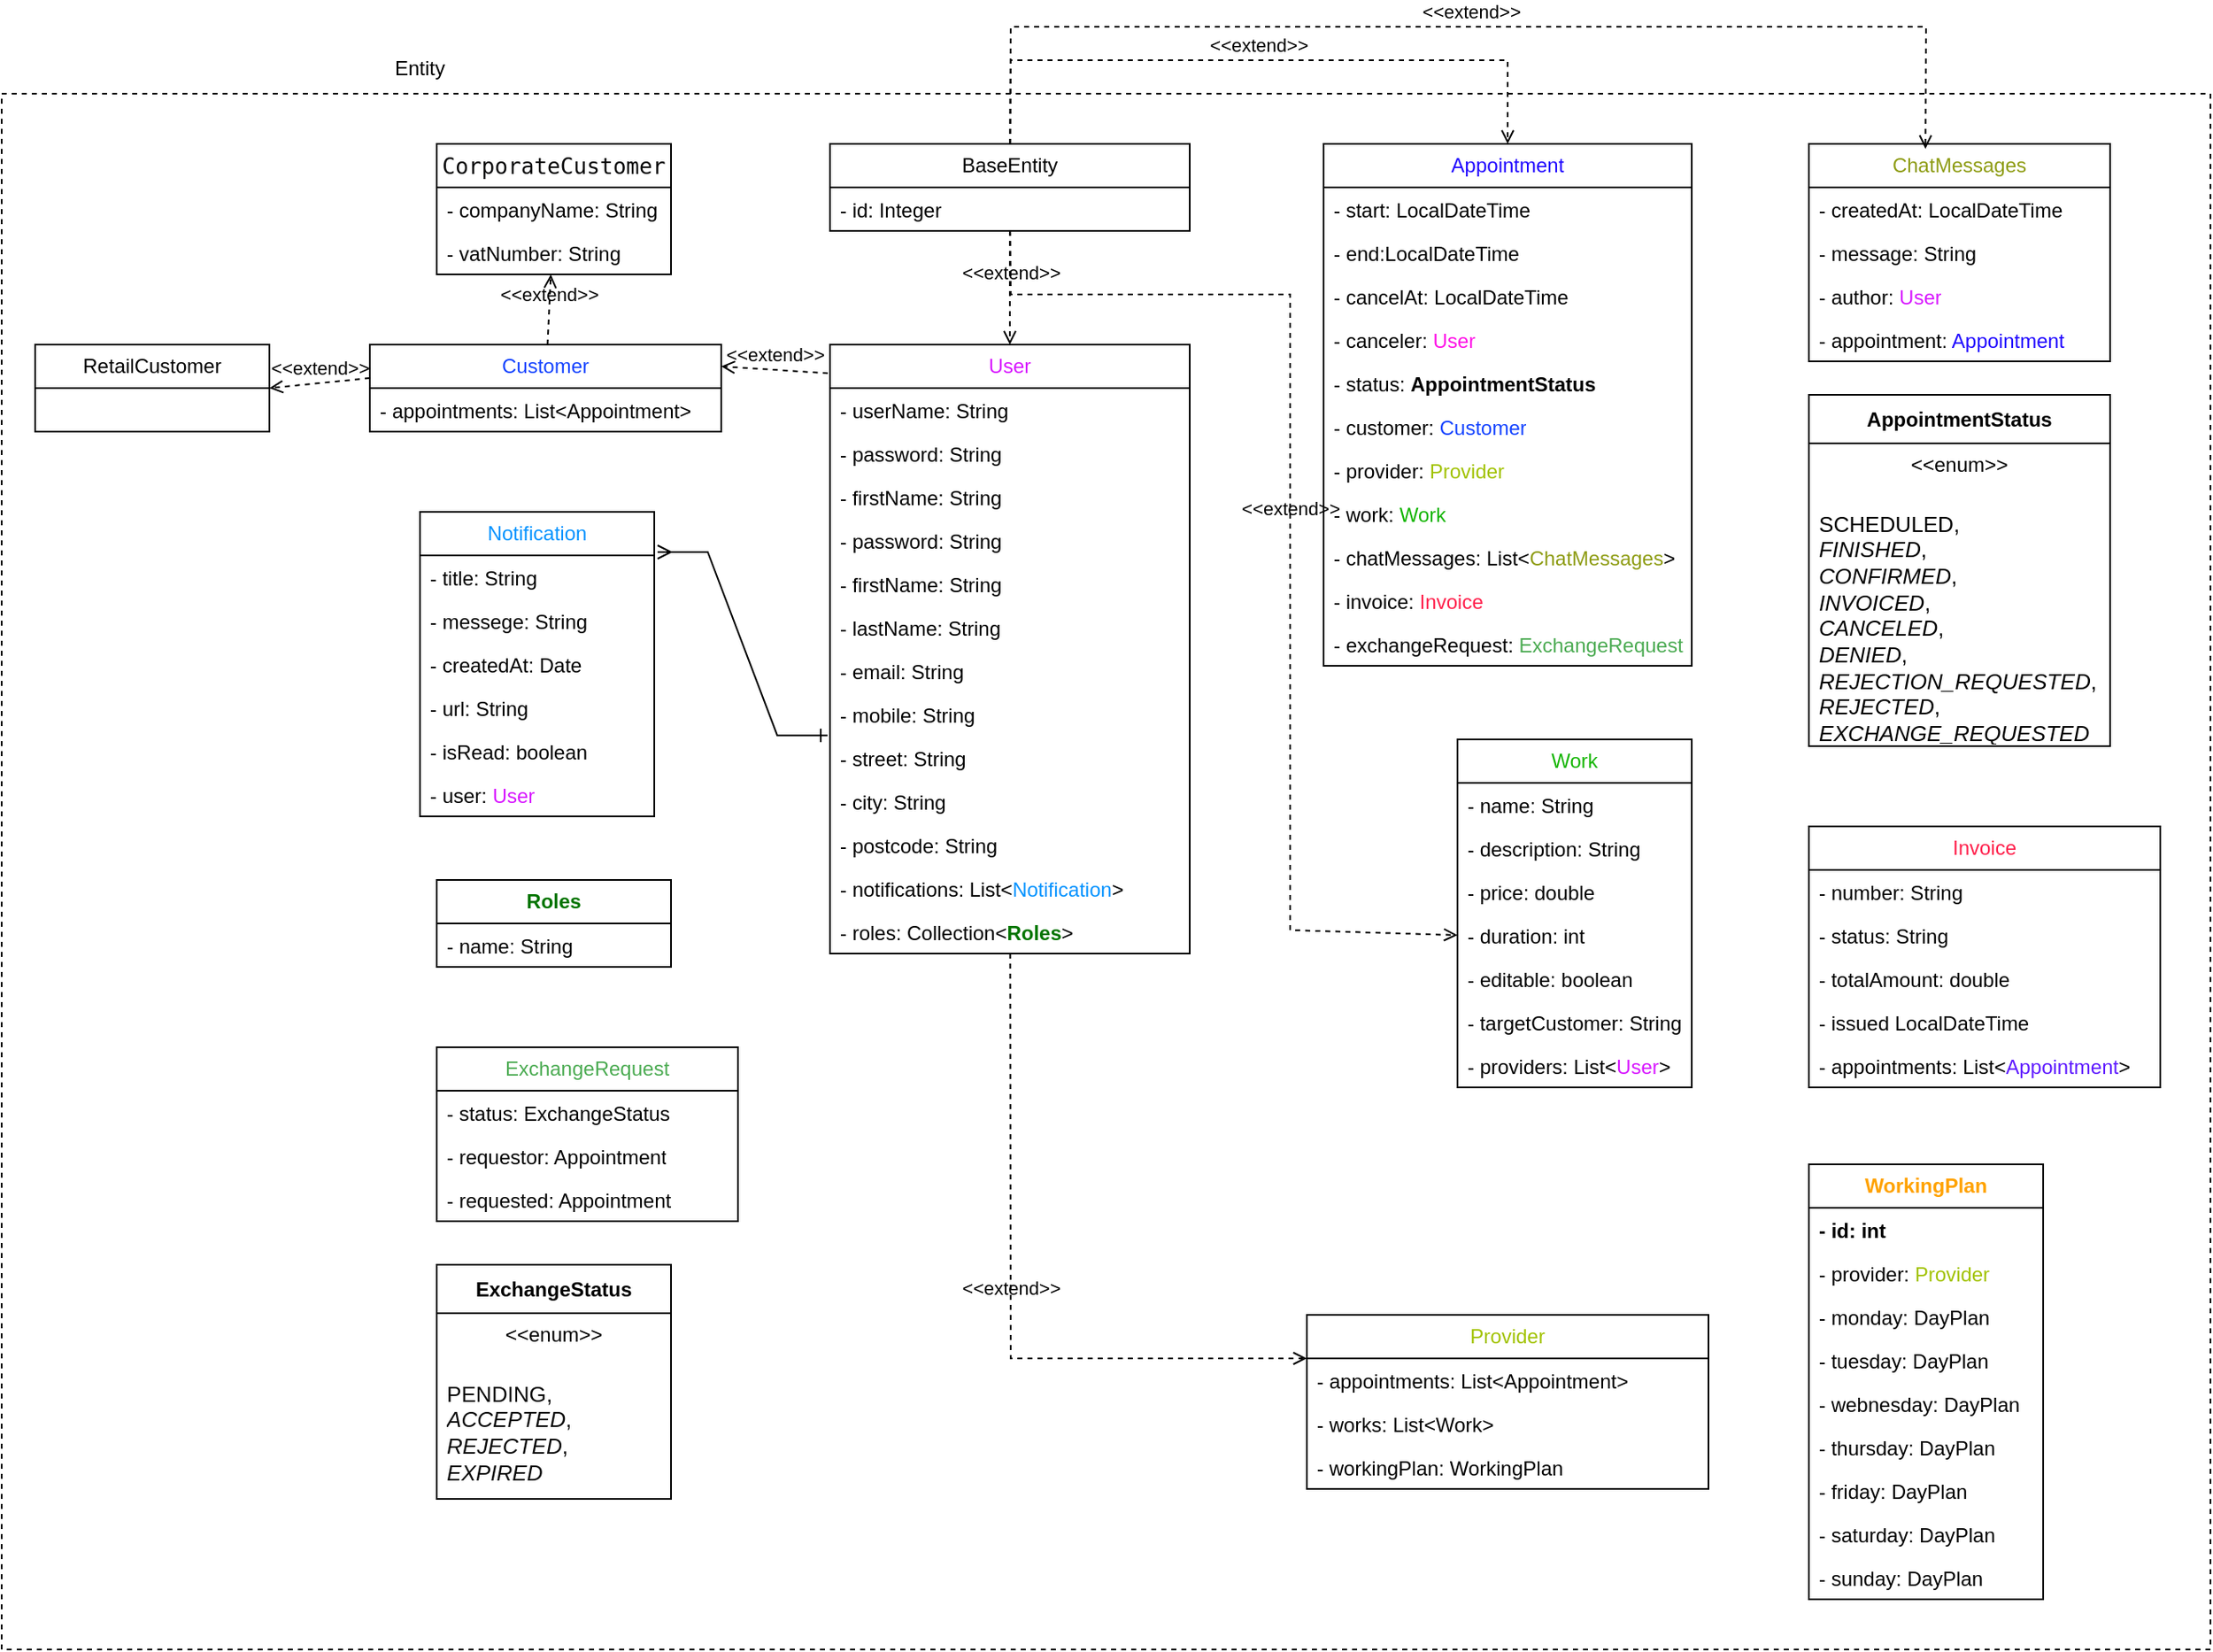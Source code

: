 <mxfile version="22.1.11" type="github">
  <diagram name="Page-1" id="I-7tbdS5bkR3QFpDPWn6">
    <mxGraphModel dx="2525" dy="943" grid="1" gridSize="10" guides="1" tooltips="1" connect="1" arrows="1" fold="1" page="1" pageScale="1" pageWidth="850" pageHeight="1100" math="0" shadow="0">
      <root>
        <mxCell id="0" />
        <mxCell id="1" parent="0" />
        <mxCell id="Jh2_Rf79OUwAE3CNvrpS-127" value="" style="rounded=0;whiteSpace=wrap;html=1;fillColor=none;dashed=1;" vertex="1" parent="1">
          <mxGeometry x="-210" y="60" width="1320" height="930" as="geometry" />
        </mxCell>
        <mxCell id="Jh2_Rf79OUwAE3CNvrpS-9" value="&lt;div style=&quot;&quot;&gt;&lt;pre style=&quot;font-family: &amp;quot;JetBrains Mono&amp;quot;, monospace; font-size: 9.8pt;&quot;&gt;&lt;font color=&quot;#070708&quot;&gt;CorporateCustomer&lt;/font&gt;&lt;/pre&gt;&lt;/div&gt;" style="swimlane;fontStyle=0;childLayout=stackLayout;horizontal=1;startSize=26;fillColor=none;horizontalStack=0;resizeParent=1;resizeParentMax=0;resizeLast=0;collapsible=1;marginBottom=0;whiteSpace=wrap;html=1;" vertex="1" parent="1">
          <mxGeometry x="50" y="90" width="140" height="78" as="geometry" />
        </mxCell>
        <mxCell id="Jh2_Rf79OUwAE3CNvrpS-10" value="- companyName: String" style="text;strokeColor=none;fillColor=none;align=left;verticalAlign=top;spacingLeft=4;spacingRight=4;overflow=hidden;rotatable=0;points=[[0,0.5],[1,0.5]];portConstraint=eastwest;whiteSpace=wrap;html=1;" vertex="1" parent="Jh2_Rf79OUwAE3CNvrpS-9">
          <mxGeometry y="26" width="140" height="26" as="geometry" />
        </mxCell>
        <mxCell id="Jh2_Rf79OUwAE3CNvrpS-11" value="- vatNumber: String" style="text;strokeColor=none;fillColor=none;align=left;verticalAlign=top;spacingLeft=4;spacingRight=4;overflow=hidden;rotatable=0;points=[[0,0.5],[1,0.5]];portConstraint=eastwest;whiteSpace=wrap;html=1;" vertex="1" parent="Jh2_Rf79OUwAE3CNvrpS-9">
          <mxGeometry y="52" width="140" height="26" as="geometry" />
        </mxCell>
        <mxCell id="Jh2_Rf79OUwAE3CNvrpS-24" value="&lt;font color=&quot;#2008ff&quot;&gt;Appointment&lt;/font&gt;" style="swimlane;fontStyle=0;childLayout=stackLayout;horizontal=1;startSize=26;fillColor=none;horizontalStack=0;resizeParent=1;resizeParentMax=0;resizeLast=0;collapsible=1;marginBottom=0;whiteSpace=wrap;html=1;" vertex="1" parent="1">
          <mxGeometry x="580" y="90" width="220" height="312" as="geometry">
            <mxRectangle x="580" y="90" width="110" height="30" as="alternateBounds" />
          </mxGeometry>
        </mxCell>
        <mxCell id="Jh2_Rf79OUwAE3CNvrpS-25" value="- start: LocalDateTime" style="text;strokeColor=none;fillColor=none;align=left;verticalAlign=top;spacingLeft=4;spacingRight=4;overflow=hidden;rotatable=0;points=[[0,0.5],[1,0.5]];portConstraint=eastwest;whiteSpace=wrap;html=1;" vertex="1" parent="Jh2_Rf79OUwAE3CNvrpS-24">
          <mxGeometry y="26" width="220" height="26" as="geometry" />
        </mxCell>
        <mxCell id="Jh2_Rf79OUwAE3CNvrpS-26" value="- end:LocalDateTime" style="text;strokeColor=none;fillColor=none;align=left;verticalAlign=top;spacingLeft=4;spacingRight=4;overflow=hidden;rotatable=0;points=[[0,0.5],[1,0.5]];portConstraint=eastwest;whiteSpace=wrap;html=1;" vertex="1" parent="Jh2_Rf79OUwAE3CNvrpS-24">
          <mxGeometry y="52" width="220" height="26" as="geometry" />
        </mxCell>
        <mxCell id="Jh2_Rf79OUwAE3CNvrpS-27" value="- cancelAt: LocalDateTime" style="text;strokeColor=none;fillColor=none;align=left;verticalAlign=top;spacingLeft=4;spacingRight=4;overflow=hidden;rotatable=0;points=[[0,0.5],[1,0.5]];portConstraint=eastwest;whiteSpace=wrap;html=1;" vertex="1" parent="Jh2_Rf79OUwAE3CNvrpS-24">
          <mxGeometry y="78" width="220" height="26" as="geometry" />
        </mxCell>
        <mxCell id="Jh2_Rf79OUwAE3CNvrpS-28" value="- canceler: &lt;font color=&quot;#ff12e7&quot;&gt;User&lt;/font&gt;" style="text;strokeColor=none;fillColor=none;align=left;verticalAlign=top;spacingLeft=4;spacingRight=4;overflow=hidden;rotatable=0;points=[[0,0.5],[1,0.5]];portConstraint=eastwest;whiteSpace=wrap;html=1;" vertex="1" parent="Jh2_Rf79OUwAE3CNvrpS-24">
          <mxGeometry y="104" width="220" height="26" as="geometry" />
        </mxCell>
        <mxCell id="Jh2_Rf79OUwAE3CNvrpS-29" value="- status: &lt;b&gt;AppointmentStatus&lt;/b&gt;" style="text;strokeColor=none;fillColor=none;align=left;verticalAlign=top;spacingLeft=4;spacingRight=4;overflow=hidden;rotatable=0;points=[[0,0.5],[1,0.5]];portConstraint=eastwest;whiteSpace=wrap;html=1;" vertex="1" parent="Jh2_Rf79OUwAE3CNvrpS-24">
          <mxGeometry y="130" width="220" height="26" as="geometry" />
        </mxCell>
        <mxCell id="Jh2_Rf79OUwAE3CNvrpS-30" value="- customer: &lt;font color=&quot;#1443ff&quot;&gt;Customer&lt;/font&gt;" style="text;strokeColor=none;fillColor=none;align=left;verticalAlign=top;spacingLeft=4;spacingRight=4;overflow=hidden;rotatable=0;points=[[0,0.5],[1,0.5]];portConstraint=eastwest;whiteSpace=wrap;html=1;" vertex="1" parent="Jh2_Rf79OUwAE3CNvrpS-24">
          <mxGeometry y="156" width="220" height="26" as="geometry" />
        </mxCell>
        <mxCell id="Jh2_Rf79OUwAE3CNvrpS-31" value="- provider: &lt;font color=&quot;#a1c200&quot;&gt;Provider&lt;/font&gt;" style="text;strokeColor=none;fillColor=none;align=left;verticalAlign=top;spacingLeft=4;spacingRight=4;overflow=hidden;rotatable=0;points=[[0,0.5],[1,0.5]];portConstraint=eastwest;whiteSpace=wrap;html=1;" vertex="1" parent="Jh2_Rf79OUwAE3CNvrpS-24">
          <mxGeometry y="182" width="220" height="26" as="geometry" />
        </mxCell>
        <mxCell id="Jh2_Rf79OUwAE3CNvrpS-32" value="- work: &lt;font color=&quot;#12b500&quot;&gt;Work&lt;/font&gt;" style="text;strokeColor=none;fillColor=none;align=left;verticalAlign=top;spacingLeft=4;spacingRight=4;overflow=hidden;rotatable=0;points=[[0,0.5],[1,0.5]];portConstraint=eastwest;whiteSpace=wrap;html=1;" vertex="1" parent="Jh2_Rf79OUwAE3CNvrpS-24">
          <mxGeometry y="208" width="220" height="26" as="geometry" />
        </mxCell>
        <mxCell id="Jh2_Rf79OUwAE3CNvrpS-34" value="- chatMessages: List&amp;lt;&lt;font color=&quot;#8e9c13&quot;&gt;ChatMessages&lt;/font&gt;&amp;gt;" style="text;strokeColor=none;fillColor=none;align=left;verticalAlign=top;spacingLeft=4;spacingRight=4;overflow=hidden;rotatable=0;points=[[0,0.5],[1,0.5]];portConstraint=eastwest;whiteSpace=wrap;html=1;" vertex="1" parent="Jh2_Rf79OUwAE3CNvrpS-24">
          <mxGeometry y="234" width="220" height="26" as="geometry" />
        </mxCell>
        <mxCell id="Jh2_Rf79OUwAE3CNvrpS-35" value="- invoice: &lt;font color=&quot;#ff1f4b&quot;&gt;Invoice&lt;/font&gt;" style="text;strokeColor=none;fillColor=none;align=left;verticalAlign=top;spacingLeft=4;spacingRight=4;overflow=hidden;rotatable=0;points=[[0,0.5],[1,0.5]];portConstraint=eastwest;whiteSpace=wrap;html=1;" vertex="1" parent="Jh2_Rf79OUwAE3CNvrpS-24">
          <mxGeometry y="260" width="220" height="26" as="geometry" />
        </mxCell>
        <mxCell id="Jh2_Rf79OUwAE3CNvrpS-36" value="- exchangeRequest: &lt;font color=&quot;#4bab52&quot;&gt;ExchangeRequest&lt;/font&gt;" style="text;strokeColor=none;fillColor=none;align=left;verticalAlign=top;spacingLeft=4;spacingRight=4;overflow=hidden;rotatable=0;points=[[0,0.5],[1,0.5]];portConstraint=eastwest;whiteSpace=wrap;html=1;" vertex="1" parent="Jh2_Rf79OUwAE3CNvrpS-24">
          <mxGeometry y="286" width="220" height="26" as="geometry" />
        </mxCell>
        <mxCell id="Jh2_Rf79OUwAE3CNvrpS-38" value="&lt;font color=&quot;#d817ff&quot;&gt;User&lt;/font&gt;" style="swimlane;fontStyle=0;childLayout=stackLayout;horizontal=1;startSize=26;fillColor=none;horizontalStack=0;resizeParent=1;resizeParentMax=0;resizeLast=0;collapsible=1;marginBottom=0;whiteSpace=wrap;html=1;" vertex="1" parent="1">
          <mxGeometry x="285" y="210" width="215" height="364" as="geometry" />
        </mxCell>
        <mxCell id="Jh2_Rf79OUwAE3CNvrpS-39" value="- userName: String" style="text;strokeColor=none;fillColor=none;align=left;verticalAlign=top;spacingLeft=4;spacingRight=4;overflow=hidden;rotatable=0;points=[[0,0.5],[1,0.5]];portConstraint=eastwest;whiteSpace=wrap;html=1;" vertex="1" parent="Jh2_Rf79OUwAE3CNvrpS-38">
          <mxGeometry y="26" width="215" height="26" as="geometry" />
        </mxCell>
        <mxCell id="Jh2_Rf79OUwAE3CNvrpS-40" value="- password: String" style="text;strokeColor=none;fillColor=none;align=left;verticalAlign=top;spacingLeft=4;spacingRight=4;overflow=hidden;rotatable=0;points=[[0,0.5],[1,0.5]];portConstraint=eastwest;whiteSpace=wrap;html=1;" vertex="1" parent="Jh2_Rf79OUwAE3CNvrpS-38">
          <mxGeometry y="52" width="215" height="26" as="geometry" />
        </mxCell>
        <mxCell id="Jh2_Rf79OUwAE3CNvrpS-41" value="- firstName: String" style="text;strokeColor=none;fillColor=none;align=left;verticalAlign=top;spacingLeft=4;spacingRight=4;overflow=hidden;rotatable=0;points=[[0,0.5],[1,0.5]];portConstraint=eastwest;whiteSpace=wrap;html=1;" vertex="1" parent="Jh2_Rf79OUwAE3CNvrpS-38">
          <mxGeometry y="78" width="215" height="26" as="geometry" />
        </mxCell>
        <mxCell id="Jh2_Rf79OUwAE3CNvrpS-49" value="- password: String" style="text;strokeColor=none;fillColor=none;align=left;verticalAlign=top;spacingLeft=4;spacingRight=4;overflow=hidden;rotatable=0;points=[[0,0.5],[1,0.5]];portConstraint=eastwest;whiteSpace=wrap;html=1;" vertex="1" parent="Jh2_Rf79OUwAE3CNvrpS-38">
          <mxGeometry y="104" width="215" height="26" as="geometry" />
        </mxCell>
        <mxCell id="Jh2_Rf79OUwAE3CNvrpS-50" value="- firstName: String" style="text;strokeColor=none;fillColor=none;align=left;verticalAlign=top;spacingLeft=4;spacingRight=4;overflow=hidden;rotatable=0;points=[[0,0.5],[1,0.5]];portConstraint=eastwest;whiteSpace=wrap;html=1;" vertex="1" parent="Jh2_Rf79OUwAE3CNvrpS-38">
          <mxGeometry y="130" width="215" height="26" as="geometry" />
        </mxCell>
        <mxCell id="Jh2_Rf79OUwAE3CNvrpS-52" value="- lastName: String" style="text;strokeColor=none;fillColor=none;align=left;verticalAlign=top;spacingLeft=4;spacingRight=4;overflow=hidden;rotatable=0;points=[[0,0.5],[1,0.5]];portConstraint=eastwest;whiteSpace=wrap;html=1;" vertex="1" parent="Jh2_Rf79OUwAE3CNvrpS-38">
          <mxGeometry y="156" width="215" height="26" as="geometry" />
        </mxCell>
        <mxCell id="Jh2_Rf79OUwAE3CNvrpS-51" value="- email: String" style="text;strokeColor=none;fillColor=none;align=left;verticalAlign=top;spacingLeft=4;spacingRight=4;overflow=hidden;rotatable=0;points=[[0,0.5],[1,0.5]];portConstraint=eastwest;whiteSpace=wrap;html=1;" vertex="1" parent="Jh2_Rf79OUwAE3CNvrpS-38">
          <mxGeometry y="182" width="215" height="26" as="geometry" />
        </mxCell>
        <mxCell id="Jh2_Rf79OUwAE3CNvrpS-42" value="- mobile: String" style="text;strokeColor=none;fillColor=none;align=left;verticalAlign=top;spacingLeft=4;spacingRight=4;overflow=hidden;rotatable=0;points=[[0,0.5],[1,0.5]];portConstraint=eastwest;whiteSpace=wrap;html=1;" vertex="1" parent="Jh2_Rf79OUwAE3CNvrpS-38">
          <mxGeometry y="208" width="215" height="26" as="geometry" />
        </mxCell>
        <mxCell id="Jh2_Rf79OUwAE3CNvrpS-53" value="- street: String" style="text;strokeColor=none;fillColor=none;align=left;verticalAlign=top;spacingLeft=4;spacingRight=4;overflow=hidden;rotatable=0;points=[[0,0.5],[1,0.5]];portConstraint=eastwest;whiteSpace=wrap;html=1;" vertex="1" parent="Jh2_Rf79OUwAE3CNvrpS-38">
          <mxGeometry y="234" width="215" height="26" as="geometry" />
        </mxCell>
        <mxCell id="Jh2_Rf79OUwAE3CNvrpS-54" value="- city: String" style="text;strokeColor=none;fillColor=none;align=left;verticalAlign=top;spacingLeft=4;spacingRight=4;overflow=hidden;rotatable=0;points=[[0,0.5],[1,0.5]];portConstraint=eastwest;whiteSpace=wrap;html=1;" vertex="1" parent="Jh2_Rf79OUwAE3CNvrpS-38">
          <mxGeometry y="260" width="215" height="26" as="geometry" />
        </mxCell>
        <mxCell id="Jh2_Rf79OUwAE3CNvrpS-56" value="- postcode: String" style="text;strokeColor=none;fillColor=none;align=left;verticalAlign=top;spacingLeft=4;spacingRight=4;overflow=hidden;rotatable=0;points=[[0,0.5],[1,0.5]];portConstraint=eastwest;whiteSpace=wrap;html=1;" vertex="1" parent="Jh2_Rf79OUwAE3CNvrpS-38">
          <mxGeometry y="286" width="215" height="26" as="geometry" />
        </mxCell>
        <mxCell id="Jh2_Rf79OUwAE3CNvrpS-55" value="-&amp;nbsp;notifications: List&amp;lt;&lt;font color=&quot;#0593ff&quot;&gt;Notification&lt;/font&gt;&amp;gt;" style="text;strokeColor=none;fillColor=none;align=left;verticalAlign=top;spacingLeft=4;spacingRight=4;overflow=hidden;rotatable=0;points=[[0,0.5],[1,0.5]];portConstraint=eastwest;whiteSpace=wrap;html=1;" vertex="1" parent="Jh2_Rf79OUwAE3CNvrpS-38">
          <mxGeometry y="312" width="215" height="26" as="geometry" />
        </mxCell>
        <mxCell id="Jh2_Rf79OUwAE3CNvrpS-48" value="- roles: Collection&amp;lt;&lt;font color=&quot;#047500&quot;&gt;&lt;b&gt;Roles&lt;/b&gt;&lt;/font&gt;&amp;gt;" style="text;strokeColor=none;fillColor=none;align=left;verticalAlign=top;spacingLeft=4;spacingRight=4;overflow=hidden;rotatable=0;points=[[0,0.5],[1,0.5]];portConstraint=eastwest;whiteSpace=wrap;html=1;" vertex="1" parent="Jh2_Rf79OUwAE3CNvrpS-38">
          <mxGeometry y="338" width="215" height="26" as="geometry" />
        </mxCell>
        <mxCell id="Jh2_Rf79OUwAE3CNvrpS-57" value="&lt;font color=&quot;#0593ff&quot;&gt;Notification&lt;/font&gt;" style="swimlane;fontStyle=0;childLayout=stackLayout;horizontal=1;startSize=26;fillColor=none;horizontalStack=0;resizeParent=1;resizeParentMax=0;resizeLast=0;collapsible=1;marginBottom=0;whiteSpace=wrap;html=1;" vertex="1" parent="1">
          <mxGeometry x="40" y="310" width="140" height="182" as="geometry" />
        </mxCell>
        <mxCell id="Jh2_Rf79OUwAE3CNvrpS-58" value="- title: String" style="text;strokeColor=none;fillColor=none;align=left;verticalAlign=top;spacingLeft=4;spacingRight=4;overflow=hidden;rotatable=0;points=[[0,0.5],[1,0.5]];portConstraint=eastwest;whiteSpace=wrap;html=1;" vertex="1" parent="Jh2_Rf79OUwAE3CNvrpS-57">
          <mxGeometry y="26" width="140" height="26" as="geometry" />
        </mxCell>
        <mxCell id="Jh2_Rf79OUwAE3CNvrpS-59" value="- messege: String" style="text;strokeColor=none;fillColor=none;align=left;verticalAlign=top;spacingLeft=4;spacingRight=4;overflow=hidden;rotatable=0;points=[[0,0.5],[1,0.5]];portConstraint=eastwest;whiteSpace=wrap;html=1;" vertex="1" parent="Jh2_Rf79OUwAE3CNvrpS-57">
          <mxGeometry y="52" width="140" height="26" as="geometry" />
        </mxCell>
        <mxCell id="Jh2_Rf79OUwAE3CNvrpS-60" value="- createdAt: Date" style="text;strokeColor=none;fillColor=none;align=left;verticalAlign=top;spacingLeft=4;spacingRight=4;overflow=hidden;rotatable=0;points=[[0,0.5],[1,0.5]];portConstraint=eastwest;whiteSpace=wrap;html=1;" vertex="1" parent="Jh2_Rf79OUwAE3CNvrpS-57">
          <mxGeometry y="78" width="140" height="26" as="geometry" />
        </mxCell>
        <mxCell id="Jh2_Rf79OUwAE3CNvrpS-62" value="- url: String" style="text;strokeColor=none;fillColor=none;align=left;verticalAlign=top;spacingLeft=4;spacingRight=4;overflow=hidden;rotatable=0;points=[[0,0.5],[1,0.5]];portConstraint=eastwest;whiteSpace=wrap;html=1;" vertex="1" parent="Jh2_Rf79OUwAE3CNvrpS-57">
          <mxGeometry y="104" width="140" height="26" as="geometry" />
        </mxCell>
        <mxCell id="Jh2_Rf79OUwAE3CNvrpS-63" value="- isRead: boolean" style="text;strokeColor=none;fillColor=none;align=left;verticalAlign=top;spacingLeft=4;spacingRight=4;overflow=hidden;rotatable=0;points=[[0,0.5],[1,0.5]];portConstraint=eastwest;whiteSpace=wrap;html=1;" vertex="1" parent="Jh2_Rf79OUwAE3CNvrpS-57">
          <mxGeometry y="130" width="140" height="26" as="geometry" />
        </mxCell>
        <mxCell id="Jh2_Rf79OUwAE3CNvrpS-61" value="- user: &lt;font color=&quot;#d817ff&quot;&gt;User&lt;/font&gt;" style="text;strokeColor=none;fillColor=none;align=left;verticalAlign=top;spacingLeft=4;spacingRight=4;overflow=hidden;rotatable=0;points=[[0,0.5],[1,0.5]];portConstraint=eastwest;whiteSpace=wrap;html=1;" vertex="1" parent="Jh2_Rf79OUwAE3CNvrpS-57">
          <mxGeometry y="156" width="140" height="26" as="geometry" />
        </mxCell>
        <mxCell id="Jh2_Rf79OUwAE3CNvrpS-66" value="" style="edgeStyle=entityRelationEdgeStyle;fontSize=12;html=1;endArrow=ERmany;rounded=0;entryX=1.014;entryY=-0.077;entryDx=0;entryDy=0;entryPerimeter=0;exitX=-0.007;exitY=-0.015;exitDx=0;exitDy=0;exitPerimeter=0;startArrow=ERone;startFill=0;" edge="1" parent="1" source="Jh2_Rf79OUwAE3CNvrpS-53" target="Jh2_Rf79OUwAE3CNvrpS-58">
          <mxGeometry width="100" height="100" relative="1" as="geometry">
            <mxPoint x="260" y="410" as="sourcePoint" />
            <mxPoint x="360" y="310" as="targetPoint" />
          </mxGeometry>
        </mxCell>
        <mxCell id="Jh2_Rf79OUwAE3CNvrpS-67" value="&lt;font color=&quot;#12b500&quot;&gt;Work&lt;/font&gt;" style="swimlane;fontStyle=0;childLayout=stackLayout;horizontal=1;startSize=26;fillColor=none;horizontalStack=0;resizeParent=1;resizeParentMax=0;resizeLast=0;collapsible=1;marginBottom=0;whiteSpace=wrap;html=1;" vertex="1" parent="1">
          <mxGeometry x="660" y="446" width="140" height="208" as="geometry" />
        </mxCell>
        <mxCell id="Jh2_Rf79OUwAE3CNvrpS-68" value="- name: String" style="text;strokeColor=none;fillColor=none;align=left;verticalAlign=top;spacingLeft=4;spacingRight=4;overflow=hidden;rotatable=0;points=[[0,0.5],[1,0.5]];portConstraint=eastwest;whiteSpace=wrap;html=1;" vertex="1" parent="Jh2_Rf79OUwAE3CNvrpS-67">
          <mxGeometry y="26" width="140" height="26" as="geometry" />
        </mxCell>
        <mxCell id="Jh2_Rf79OUwAE3CNvrpS-69" value="- description: String" style="text;strokeColor=none;fillColor=none;align=left;verticalAlign=top;spacingLeft=4;spacingRight=4;overflow=hidden;rotatable=0;points=[[0,0.5],[1,0.5]];portConstraint=eastwest;whiteSpace=wrap;html=1;" vertex="1" parent="Jh2_Rf79OUwAE3CNvrpS-67">
          <mxGeometry y="52" width="140" height="26" as="geometry" />
        </mxCell>
        <mxCell id="Jh2_Rf79OUwAE3CNvrpS-70" value="- price: double" style="text;strokeColor=none;fillColor=none;align=left;verticalAlign=top;spacingLeft=4;spacingRight=4;overflow=hidden;rotatable=0;points=[[0,0.5],[1,0.5]];portConstraint=eastwest;whiteSpace=wrap;html=1;" vertex="1" parent="Jh2_Rf79OUwAE3CNvrpS-67">
          <mxGeometry y="78" width="140" height="26" as="geometry" />
        </mxCell>
        <mxCell id="Jh2_Rf79OUwAE3CNvrpS-71" value="- duration: int" style="text;strokeColor=none;fillColor=none;align=left;verticalAlign=top;spacingLeft=4;spacingRight=4;overflow=hidden;rotatable=0;points=[[0,0.5],[1,0.5]];portConstraint=eastwest;whiteSpace=wrap;html=1;" vertex="1" parent="Jh2_Rf79OUwAE3CNvrpS-67">
          <mxGeometry y="104" width="140" height="26" as="geometry" />
        </mxCell>
        <mxCell id="Jh2_Rf79OUwAE3CNvrpS-72" value="- editable: boolean" style="text;strokeColor=none;fillColor=none;align=left;verticalAlign=top;spacingLeft=4;spacingRight=4;overflow=hidden;rotatable=0;points=[[0,0.5],[1,0.5]];portConstraint=eastwest;whiteSpace=wrap;html=1;" vertex="1" parent="Jh2_Rf79OUwAE3CNvrpS-67">
          <mxGeometry y="130" width="140" height="26" as="geometry" />
        </mxCell>
        <mxCell id="Jh2_Rf79OUwAE3CNvrpS-73" value="- targetCustomer: String" style="text;strokeColor=none;fillColor=none;align=left;verticalAlign=top;spacingLeft=4;spacingRight=4;overflow=hidden;rotatable=0;points=[[0,0.5],[1,0.5]];portConstraint=eastwest;whiteSpace=wrap;html=1;" vertex="1" parent="Jh2_Rf79OUwAE3CNvrpS-67">
          <mxGeometry y="156" width="140" height="26" as="geometry" />
        </mxCell>
        <mxCell id="Jh2_Rf79OUwAE3CNvrpS-74" value="-&amp;nbsp;providers: List&amp;lt;&lt;font color=&quot;#d817ff&quot;&gt;User&lt;/font&gt;&amp;gt;" style="text;strokeColor=none;fillColor=none;align=left;verticalAlign=top;spacingLeft=4;spacingRight=4;overflow=hidden;rotatable=0;points=[[0,0.5],[1,0.5]];portConstraint=eastwest;whiteSpace=wrap;html=1;" vertex="1" parent="Jh2_Rf79OUwAE3CNvrpS-67">
          <mxGeometry y="182" width="140" height="26" as="geometry" />
        </mxCell>
        <mxCell id="Jh2_Rf79OUwAE3CNvrpS-75" value="&lt;font color=&quot;#8e9c13&quot;&gt;ChatMessages&lt;/font&gt;" style="swimlane;fontStyle=0;childLayout=stackLayout;horizontal=1;startSize=26;fillColor=none;horizontalStack=0;resizeParent=1;resizeParentMax=0;resizeLast=0;collapsible=1;marginBottom=0;whiteSpace=wrap;html=1;" vertex="1" parent="1">
          <mxGeometry x="870" y="90" width="180" height="130" as="geometry" />
        </mxCell>
        <mxCell id="Jh2_Rf79OUwAE3CNvrpS-76" value="- createdAt: LocalDateTime" style="text;strokeColor=none;fillColor=none;align=left;verticalAlign=top;spacingLeft=4;spacingRight=4;overflow=hidden;rotatable=0;points=[[0,0.5],[1,0.5]];portConstraint=eastwest;whiteSpace=wrap;html=1;" vertex="1" parent="Jh2_Rf79OUwAE3CNvrpS-75">
          <mxGeometry y="26" width="180" height="26" as="geometry" />
        </mxCell>
        <mxCell id="Jh2_Rf79OUwAE3CNvrpS-77" value="- message: String" style="text;strokeColor=none;fillColor=none;align=left;verticalAlign=top;spacingLeft=4;spacingRight=4;overflow=hidden;rotatable=0;points=[[0,0.5],[1,0.5]];portConstraint=eastwest;whiteSpace=wrap;html=1;" vertex="1" parent="Jh2_Rf79OUwAE3CNvrpS-75">
          <mxGeometry y="52" width="180" height="26" as="geometry" />
        </mxCell>
        <mxCell id="Jh2_Rf79OUwAE3CNvrpS-78" value="- author: &lt;font color=&quot;#d817ff&quot;&gt;User&lt;/font&gt;" style="text;strokeColor=none;fillColor=none;align=left;verticalAlign=top;spacingLeft=4;spacingRight=4;overflow=hidden;rotatable=0;points=[[0,0.5],[1,0.5]];portConstraint=eastwest;whiteSpace=wrap;html=1;" vertex="1" parent="Jh2_Rf79OUwAE3CNvrpS-75">
          <mxGeometry y="78" width="180" height="26" as="geometry" />
        </mxCell>
        <mxCell id="Jh2_Rf79OUwAE3CNvrpS-79" value="- appointment: &lt;font color=&quot;#2008ff&quot;&gt;Appointment&lt;/font&gt;" style="text;strokeColor=none;fillColor=none;align=left;verticalAlign=top;spacingLeft=4;spacingRight=4;overflow=hidden;rotatable=0;points=[[0,0.5],[1,0.5]];portConstraint=eastwest;whiteSpace=wrap;html=1;" vertex="1" parent="Jh2_Rf79OUwAE3CNvrpS-75">
          <mxGeometry y="104" width="180" height="26" as="geometry" />
        </mxCell>
        <mxCell id="Jh2_Rf79OUwAE3CNvrpS-82" value="&lt;b&gt;&lt;font color=&quot;#047500&quot;&gt;Roles&lt;/font&gt;&lt;/b&gt;" style="swimlane;fontStyle=0;childLayout=stackLayout;horizontal=1;startSize=26;fillColor=none;horizontalStack=0;resizeParent=1;resizeParentMax=0;resizeLast=0;collapsible=1;marginBottom=0;whiteSpace=wrap;html=1;" vertex="1" parent="1">
          <mxGeometry x="50" y="530" width="140" height="52" as="geometry" />
        </mxCell>
        <mxCell id="Jh2_Rf79OUwAE3CNvrpS-83" value="- name: String" style="text;strokeColor=none;fillColor=none;align=left;verticalAlign=top;spacingLeft=4;spacingRight=4;overflow=hidden;rotatable=0;points=[[0,0.5],[1,0.5]];portConstraint=eastwest;whiteSpace=wrap;html=1;" vertex="1" parent="Jh2_Rf79OUwAE3CNvrpS-82">
          <mxGeometry y="26" width="140" height="26" as="geometry" />
        </mxCell>
        <mxCell id="Jh2_Rf79OUwAE3CNvrpS-86" value="&lt;font color=&quot;#ff1f4b&quot;&gt;Invoice&lt;/font&gt;" style="swimlane;fontStyle=0;childLayout=stackLayout;horizontal=1;startSize=26;fillColor=none;horizontalStack=0;resizeParent=1;resizeParentMax=0;resizeLast=0;collapsible=1;marginBottom=0;whiteSpace=wrap;html=1;" vertex="1" parent="1">
          <mxGeometry x="870" y="498" width="210" height="156" as="geometry" />
        </mxCell>
        <mxCell id="Jh2_Rf79OUwAE3CNvrpS-87" value="- number: String" style="text;strokeColor=none;fillColor=none;align=left;verticalAlign=top;spacingLeft=4;spacingRight=4;overflow=hidden;rotatable=0;points=[[0,0.5],[1,0.5]];portConstraint=eastwest;whiteSpace=wrap;html=1;" vertex="1" parent="Jh2_Rf79OUwAE3CNvrpS-86">
          <mxGeometry y="26" width="210" height="26" as="geometry" />
        </mxCell>
        <mxCell id="Jh2_Rf79OUwAE3CNvrpS-88" value="- status: String" style="text;strokeColor=none;fillColor=none;align=left;verticalAlign=top;spacingLeft=4;spacingRight=4;overflow=hidden;rotatable=0;points=[[0,0.5],[1,0.5]];portConstraint=eastwest;whiteSpace=wrap;html=1;" vertex="1" parent="Jh2_Rf79OUwAE3CNvrpS-86">
          <mxGeometry y="52" width="210" height="26" as="geometry" />
        </mxCell>
        <mxCell id="Jh2_Rf79OUwAE3CNvrpS-89" value="- totalAmount: double" style="text;strokeColor=none;fillColor=none;align=left;verticalAlign=top;spacingLeft=4;spacingRight=4;overflow=hidden;rotatable=0;points=[[0,0.5],[1,0.5]];portConstraint=eastwest;whiteSpace=wrap;html=1;" vertex="1" parent="Jh2_Rf79OUwAE3CNvrpS-86">
          <mxGeometry y="78" width="210" height="26" as="geometry" />
        </mxCell>
        <mxCell id="Jh2_Rf79OUwAE3CNvrpS-90" value="- issued LocalDateTime" style="text;strokeColor=none;fillColor=none;align=left;verticalAlign=top;spacingLeft=4;spacingRight=4;overflow=hidden;rotatable=0;points=[[0,0.5],[1,0.5]];portConstraint=eastwest;whiteSpace=wrap;html=1;" vertex="1" parent="Jh2_Rf79OUwAE3CNvrpS-86">
          <mxGeometry y="104" width="210" height="26" as="geometry" />
        </mxCell>
        <mxCell id="Jh2_Rf79OUwAE3CNvrpS-91" value="- appointments: List&amp;lt;&lt;font color=&quot;#5e19ff&quot;&gt;Appointment&lt;/font&gt;&amp;gt;" style="text;strokeColor=none;fillColor=none;align=left;verticalAlign=top;spacingLeft=4;spacingRight=4;overflow=hidden;rotatable=0;points=[[0,0.5],[1,0.5]];portConstraint=eastwest;whiteSpace=wrap;html=1;" vertex="1" parent="Jh2_Rf79OUwAE3CNvrpS-86">
          <mxGeometry y="130" width="210" height="26" as="geometry" />
        </mxCell>
        <mxCell id="Jh2_Rf79OUwAE3CNvrpS-92" value="AppointmentStatus" style="swimlane;fontStyle=1;align=center;verticalAlign=middle;childLayout=stackLayout;horizontal=1;startSize=29;horizontalStack=0;resizeParent=1;resizeParentMax=0;resizeLast=0;collapsible=0;marginBottom=0;html=1;whiteSpace=wrap;" vertex="1" parent="1">
          <mxGeometry x="870" y="240" width="180" height="210" as="geometry" />
        </mxCell>
        <mxCell id="Jh2_Rf79OUwAE3CNvrpS-93" value="&amp;lt;&amp;lt;enum&amp;gt;&amp;gt;" style="text;html=1;strokeColor=none;fillColor=none;align=center;verticalAlign=middle;spacingLeft=4;spacingRight=4;overflow=hidden;rotatable=0;points=[[0,0.5],[1,0.5]];portConstraint=eastwest;whiteSpace=wrap;" vertex="1" parent="Jh2_Rf79OUwAE3CNvrpS-92">
          <mxGeometry y="29" width="180" height="25" as="geometry" />
        </mxCell>
        <mxCell id="Jh2_Rf79OUwAE3CNvrpS-94" value="&lt;div style=&quot;&quot;&gt;&lt;pre style=&quot;font-size: 9.8pt;&quot;&gt;&lt;font style=&quot;&quot; face=&quot;Helvetica&quot;&gt;SCHEDULED,&lt;br&gt;&lt;span style=&quot;font-style: italic;&quot;&gt;FINISHED&lt;/span&gt;,&lt;br&gt;&lt;span style=&quot;font-style: italic;&quot;&gt;CONFIRMED&lt;/span&gt;,&lt;br&gt;&lt;span style=&quot;font-style: italic;&quot;&gt;INVOICED&lt;/span&gt;,&lt;br&gt;&lt;span style=&quot;font-style: italic;&quot;&gt;CANCELED&lt;/span&gt;,&lt;br&gt;&lt;span style=&quot;font-style: italic;&quot;&gt;DENIED&lt;/span&gt;,&lt;br&gt;&lt;span style=&quot;font-style: italic;&quot;&gt;REJECTION_REQUESTED&lt;/span&gt;,&lt;br&gt;&lt;span style=&quot;font-style: italic;&quot;&gt;REJECTED&lt;/span&gt;,&lt;br&gt;&lt;span style=&quot;font-style: italic;&quot;&gt;EXCHANGE_REQUESTED&lt;/span&gt;&lt;/font&gt;&lt;/pre&gt;&lt;/div&gt;" style="text;html=1;strokeColor=none;fillColor=none;align=left;verticalAlign=middle;spacingLeft=4;spacingRight=4;overflow=hidden;rotatable=0;points=[[0,0.5],[1,0.5]];portConstraint=eastwest;whiteSpace=wrap;" vertex="1" parent="Jh2_Rf79OUwAE3CNvrpS-92">
          <mxGeometry y="54" width="180" height="156" as="geometry" />
        </mxCell>
        <mxCell id="Jh2_Rf79OUwAE3CNvrpS-99" value="&lt;font color=&quot;#a1c200&quot;&gt;Provider&lt;/font&gt;" style="swimlane;fontStyle=0;childLayout=stackLayout;horizontal=1;startSize=26;fillColor=none;horizontalStack=0;resizeParent=1;resizeParentMax=0;resizeLast=0;collapsible=1;marginBottom=0;whiteSpace=wrap;html=1;" vertex="1" parent="1">
          <mxGeometry x="570" y="790" width="240" height="104" as="geometry" />
        </mxCell>
        <mxCell id="Jh2_Rf79OUwAE3CNvrpS-100" value="- appointments: List&amp;lt;Appointment&amp;gt;" style="text;strokeColor=none;fillColor=none;align=left;verticalAlign=top;spacingLeft=4;spacingRight=4;overflow=hidden;rotatable=0;points=[[0,0.5],[1,0.5]];portConstraint=eastwest;whiteSpace=wrap;html=1;" vertex="1" parent="Jh2_Rf79OUwAE3CNvrpS-99">
          <mxGeometry y="26" width="240" height="26" as="geometry" />
        </mxCell>
        <mxCell id="Jh2_Rf79OUwAE3CNvrpS-101" value="- works: List&amp;lt;Work&amp;gt;" style="text;strokeColor=none;fillColor=none;align=left;verticalAlign=top;spacingLeft=4;spacingRight=4;overflow=hidden;rotatable=0;points=[[0,0.5],[1,0.5]];portConstraint=eastwest;whiteSpace=wrap;html=1;" vertex="1" parent="Jh2_Rf79OUwAE3CNvrpS-99">
          <mxGeometry y="52" width="240" height="26" as="geometry" />
        </mxCell>
        <mxCell id="Jh2_Rf79OUwAE3CNvrpS-102" value="- workingPlan: WorkingPlan" style="text;strokeColor=none;fillColor=none;align=left;verticalAlign=top;spacingLeft=4;spacingRight=4;overflow=hidden;rotatable=0;points=[[0,0.5],[1,0.5]];portConstraint=eastwest;whiteSpace=wrap;html=1;" vertex="1" parent="Jh2_Rf79OUwAE3CNvrpS-99">
          <mxGeometry y="78" width="240" height="26" as="geometry" />
        </mxCell>
        <mxCell id="Jh2_Rf79OUwAE3CNvrpS-104" value="&amp;lt;&amp;lt;extend&amp;gt;&amp;gt;" style="html=1;verticalAlign=bottom;labelBackgroundColor=none;endArrow=open;endFill=0;dashed=1;rounded=0;entryX=0;entryY=0.25;entryDx=0;entryDy=0;" edge="1" parent="1" source="Jh2_Rf79OUwAE3CNvrpS-38" target="Jh2_Rf79OUwAE3CNvrpS-99">
          <mxGeometry width="160" relative="1" as="geometry">
            <mxPoint x="480" y="720" as="sourcePoint" />
            <mxPoint x="640" y="720" as="targetPoint" />
            <Array as="points">
              <mxPoint x="393" y="816" />
            </Array>
          </mxGeometry>
        </mxCell>
        <mxCell id="Jh2_Rf79OUwAE3CNvrpS-105" value="BaseEntity" style="swimlane;fontStyle=0;childLayout=stackLayout;horizontal=1;startSize=26;fillColor=none;horizontalStack=0;resizeParent=1;resizeParentMax=0;resizeLast=0;collapsible=1;marginBottom=0;whiteSpace=wrap;html=1;" vertex="1" parent="1">
          <mxGeometry x="285" y="90" width="215" height="52" as="geometry" />
        </mxCell>
        <mxCell id="Jh2_Rf79OUwAE3CNvrpS-106" value="- id: Integer" style="text;strokeColor=none;fillColor=none;align=left;verticalAlign=top;spacingLeft=4;spacingRight=4;overflow=hidden;rotatable=0;points=[[0,0.5],[1,0.5]];portConstraint=eastwest;whiteSpace=wrap;html=1;" vertex="1" parent="Jh2_Rf79OUwAE3CNvrpS-105">
          <mxGeometry y="26" width="215" height="26" as="geometry" />
        </mxCell>
        <mxCell id="Jh2_Rf79OUwAE3CNvrpS-109" value="&lt;font color=&quot;#4bab52&quot;&gt;ExchangeRequest&lt;/font&gt;" style="swimlane;fontStyle=0;childLayout=stackLayout;horizontal=1;startSize=26;fillColor=none;horizontalStack=0;resizeParent=1;resizeParentMax=0;resizeLast=0;collapsible=1;marginBottom=0;whiteSpace=wrap;html=1;" vertex="1" parent="1">
          <mxGeometry x="50" y="630" width="180" height="104" as="geometry" />
        </mxCell>
        <mxCell id="Jh2_Rf79OUwAE3CNvrpS-110" value="- status: ExchangeStatus" style="text;strokeColor=none;fillColor=none;align=left;verticalAlign=top;spacingLeft=4;spacingRight=4;overflow=hidden;rotatable=0;points=[[0,0.5],[1,0.5]];portConstraint=eastwest;whiteSpace=wrap;html=1;" vertex="1" parent="Jh2_Rf79OUwAE3CNvrpS-109">
          <mxGeometry y="26" width="180" height="26" as="geometry" />
        </mxCell>
        <mxCell id="Jh2_Rf79OUwAE3CNvrpS-111" value="- requestor: Appointment" style="text;strokeColor=none;fillColor=none;align=left;verticalAlign=top;spacingLeft=4;spacingRight=4;overflow=hidden;rotatable=0;points=[[0,0.5],[1,0.5]];portConstraint=eastwest;whiteSpace=wrap;html=1;" vertex="1" parent="Jh2_Rf79OUwAE3CNvrpS-109">
          <mxGeometry y="52" width="180" height="26" as="geometry" />
        </mxCell>
        <mxCell id="Jh2_Rf79OUwAE3CNvrpS-112" value="- requested: Appointment" style="text;strokeColor=none;fillColor=none;align=left;verticalAlign=top;spacingLeft=4;spacingRight=4;overflow=hidden;rotatable=0;points=[[0,0.5],[1,0.5]];portConstraint=eastwest;whiteSpace=wrap;html=1;" vertex="1" parent="Jh2_Rf79OUwAE3CNvrpS-109">
          <mxGeometry y="78" width="180" height="26" as="geometry" />
        </mxCell>
        <mxCell id="Jh2_Rf79OUwAE3CNvrpS-113" value="ExchangeStatus" style="swimlane;fontStyle=1;align=center;verticalAlign=middle;childLayout=stackLayout;horizontal=1;startSize=29;horizontalStack=0;resizeParent=1;resizeParentMax=0;resizeLast=0;collapsible=0;marginBottom=0;html=1;whiteSpace=wrap;" vertex="1" parent="1">
          <mxGeometry x="50" y="760" width="140" height="140" as="geometry" />
        </mxCell>
        <mxCell id="Jh2_Rf79OUwAE3CNvrpS-114" value="&amp;lt;&amp;lt;enum&amp;gt;&amp;gt;" style="text;html=1;strokeColor=none;fillColor=none;align=center;verticalAlign=middle;spacingLeft=4;spacingRight=4;overflow=hidden;rotatable=0;points=[[0,0.5],[1,0.5]];portConstraint=eastwest;whiteSpace=wrap;" vertex="1" parent="Jh2_Rf79OUwAE3CNvrpS-113">
          <mxGeometry y="29" width="140" height="25" as="geometry" />
        </mxCell>
        <mxCell id="Jh2_Rf79OUwAE3CNvrpS-115" value="&lt;div style=&quot;&quot;&gt;&lt;pre style=&quot;font-size: 9.8pt;&quot;&gt;&lt;div style=&quot;&quot;&gt;&lt;pre style=&quot;font-size: 9.8pt;&quot;&gt;&lt;font color=&quot;#0a0a0a&quot; style=&quot;&quot; face=&quot;Helvetica&quot;&gt;PENDING,&lt;br&gt;&lt;span style=&quot;font-style: italic;&quot;&gt;ACCEPTED&lt;/span&gt;,&lt;br&gt;&lt;span style=&quot;font-style: italic;&quot;&gt;REJECTED&lt;/span&gt;,&lt;br&gt;&lt;span style=&quot;font-style: italic;&quot;&gt;EXPIRED&lt;/span&gt;&lt;/font&gt;&lt;/pre&gt;&lt;/div&gt;&lt;/pre&gt;&lt;/div&gt;" style="text;html=1;strokeColor=none;fillColor=none;align=left;verticalAlign=middle;spacingLeft=4;spacingRight=4;overflow=hidden;rotatable=0;points=[[0,0.5],[1,0.5]];portConstraint=eastwest;whiteSpace=wrap;" vertex="1" parent="Jh2_Rf79OUwAE3CNvrpS-113">
          <mxGeometry y="54" width="140" height="86" as="geometry" />
        </mxCell>
        <mxCell id="Jh2_Rf79OUwAE3CNvrpS-116" value="&lt;b&gt;&lt;font color=&quot;#ffa200&quot;&gt;WorkingPlan&lt;/font&gt;&lt;/b&gt;" style="swimlane;fontStyle=0;childLayout=stackLayout;horizontal=1;startSize=26;fillColor=none;horizontalStack=0;resizeParent=1;resizeParentMax=0;resizeLast=0;collapsible=1;marginBottom=0;whiteSpace=wrap;html=1;" vertex="1" parent="1">
          <mxGeometry x="870" y="700" width="140" height="260" as="geometry" />
        </mxCell>
        <mxCell id="Jh2_Rf79OUwAE3CNvrpS-117" value="&lt;b&gt;- id: int&lt;/b&gt;" style="text;strokeColor=none;fillColor=none;align=left;verticalAlign=top;spacingLeft=4;spacingRight=4;overflow=hidden;rotatable=0;points=[[0,0.5],[1,0.5]];portConstraint=eastwest;whiteSpace=wrap;html=1;" vertex="1" parent="Jh2_Rf79OUwAE3CNvrpS-116">
          <mxGeometry y="26" width="140" height="26" as="geometry" />
        </mxCell>
        <mxCell id="Jh2_Rf79OUwAE3CNvrpS-118" value="- provider: &lt;font color=&quot;#a1c200&quot;&gt;Provider&lt;/font&gt;" style="text;strokeColor=none;fillColor=none;align=left;verticalAlign=top;spacingLeft=4;spacingRight=4;overflow=hidden;rotatable=0;points=[[0,0.5],[1,0.5]];portConstraint=eastwest;whiteSpace=wrap;html=1;" vertex="1" parent="Jh2_Rf79OUwAE3CNvrpS-116">
          <mxGeometry y="52" width="140" height="26" as="geometry" />
        </mxCell>
        <mxCell id="Jh2_Rf79OUwAE3CNvrpS-119" value="- monday: DayPlan" style="text;strokeColor=none;fillColor=none;align=left;verticalAlign=top;spacingLeft=4;spacingRight=4;overflow=hidden;rotatable=0;points=[[0,0.5],[1,0.5]];portConstraint=eastwest;whiteSpace=wrap;html=1;" vertex="1" parent="Jh2_Rf79OUwAE3CNvrpS-116">
          <mxGeometry y="78" width="140" height="26" as="geometry" />
        </mxCell>
        <mxCell id="Jh2_Rf79OUwAE3CNvrpS-120" value="- tuesday: DayPlan" style="text;strokeColor=none;fillColor=none;align=left;verticalAlign=top;spacingLeft=4;spacingRight=4;overflow=hidden;rotatable=0;points=[[0,0.5],[1,0.5]];portConstraint=eastwest;whiteSpace=wrap;html=1;" vertex="1" parent="Jh2_Rf79OUwAE3CNvrpS-116">
          <mxGeometry y="104" width="140" height="26" as="geometry" />
        </mxCell>
        <mxCell id="Jh2_Rf79OUwAE3CNvrpS-121" value="- webnesday: DayPlan" style="text;strokeColor=none;fillColor=none;align=left;verticalAlign=top;spacingLeft=4;spacingRight=4;overflow=hidden;rotatable=0;points=[[0,0.5],[1,0.5]];portConstraint=eastwest;whiteSpace=wrap;html=1;" vertex="1" parent="Jh2_Rf79OUwAE3CNvrpS-116">
          <mxGeometry y="130" width="140" height="26" as="geometry" />
        </mxCell>
        <mxCell id="Jh2_Rf79OUwAE3CNvrpS-122" value="- thursday: DayPlan" style="text;strokeColor=none;fillColor=none;align=left;verticalAlign=top;spacingLeft=4;spacingRight=4;overflow=hidden;rotatable=0;points=[[0,0.5],[1,0.5]];portConstraint=eastwest;whiteSpace=wrap;html=1;" vertex="1" parent="Jh2_Rf79OUwAE3CNvrpS-116">
          <mxGeometry y="156" width="140" height="26" as="geometry" />
        </mxCell>
        <mxCell id="Jh2_Rf79OUwAE3CNvrpS-123" value="- friday: DayPlan" style="text;strokeColor=none;fillColor=none;align=left;verticalAlign=top;spacingLeft=4;spacingRight=4;overflow=hidden;rotatable=0;points=[[0,0.5],[1,0.5]];portConstraint=eastwest;whiteSpace=wrap;html=1;" vertex="1" parent="Jh2_Rf79OUwAE3CNvrpS-116">
          <mxGeometry y="182" width="140" height="26" as="geometry" />
        </mxCell>
        <mxCell id="Jh2_Rf79OUwAE3CNvrpS-124" value="- saturday: DayPlan" style="text;strokeColor=none;fillColor=none;align=left;verticalAlign=top;spacingLeft=4;spacingRight=4;overflow=hidden;rotatable=0;points=[[0,0.5],[1,0.5]];portConstraint=eastwest;whiteSpace=wrap;html=1;" vertex="1" parent="Jh2_Rf79OUwAE3CNvrpS-116">
          <mxGeometry y="208" width="140" height="26" as="geometry" />
        </mxCell>
        <mxCell id="Jh2_Rf79OUwAE3CNvrpS-126" value="- sunday: DayPlan" style="text;strokeColor=none;fillColor=none;align=left;verticalAlign=top;spacingLeft=4;spacingRight=4;overflow=hidden;rotatable=0;points=[[0,0.5],[1,0.5]];portConstraint=eastwest;whiteSpace=wrap;html=1;" vertex="1" parent="Jh2_Rf79OUwAE3CNvrpS-116">
          <mxGeometry y="234" width="140" height="26" as="geometry" />
        </mxCell>
        <mxCell id="Jh2_Rf79OUwAE3CNvrpS-128" value="Entity" style="text;html=1;strokeColor=none;fillColor=none;align=center;verticalAlign=middle;whiteSpace=wrap;rounded=0;" vertex="1" parent="1">
          <mxGeometry x="10" y="30" width="60" height="30" as="geometry" />
        </mxCell>
        <mxCell id="Jh2_Rf79OUwAE3CNvrpS-130" value="&amp;lt;&amp;lt;extend&amp;gt;&amp;gt;" style="html=1;verticalAlign=bottom;labelBackgroundColor=none;endArrow=open;endFill=0;dashed=1;rounded=0;" edge="1" parent="1" source="Jh2_Rf79OUwAE3CNvrpS-105" target="Jh2_Rf79OUwAE3CNvrpS-24">
          <mxGeometry width="160" relative="1" as="geometry">
            <mxPoint x="480" y="380" as="sourcePoint" />
            <mxPoint x="640" y="380" as="targetPoint" />
            <Array as="points">
              <mxPoint x="393" y="40" />
              <mxPoint x="690" y="40" />
            </Array>
          </mxGeometry>
        </mxCell>
        <mxCell id="Jh2_Rf79OUwAE3CNvrpS-131" value="&amp;lt;&amp;lt;extend&amp;gt;&amp;gt;" style="html=1;verticalAlign=bottom;labelBackgroundColor=none;endArrow=open;endFill=0;dashed=1;rounded=0;entryX=0.5;entryY=0;entryDx=0;entryDy=0;" edge="1" parent="1" source="Jh2_Rf79OUwAE3CNvrpS-105" target="Jh2_Rf79OUwAE3CNvrpS-38">
          <mxGeometry width="160" relative="1" as="geometry">
            <mxPoint x="480" y="250" as="sourcePoint" />
            <mxPoint x="640" y="250" as="targetPoint" />
          </mxGeometry>
        </mxCell>
        <mxCell id="Jh2_Rf79OUwAE3CNvrpS-132" value="&amp;lt;&amp;lt;extend&amp;gt;&amp;gt;" style="html=1;verticalAlign=bottom;labelBackgroundColor=none;endArrow=open;endFill=0;dashed=1;rounded=0;entryX=0;entryY=0.5;entryDx=0;entryDy=0;" edge="1" parent="1" source="Jh2_Rf79OUwAE3CNvrpS-105" target="Jh2_Rf79OUwAE3CNvrpS-71">
          <mxGeometry width="160" relative="1" as="geometry">
            <mxPoint x="480" y="380" as="sourcePoint" />
            <mxPoint x="640" y="380" as="targetPoint" />
            <Array as="points">
              <mxPoint x="393" y="180" />
              <mxPoint x="560" y="180" />
              <mxPoint x="560" y="560" />
            </Array>
          </mxGeometry>
        </mxCell>
        <mxCell id="Jh2_Rf79OUwAE3CNvrpS-133" value="&amp;lt;&amp;lt;extend&amp;gt;&amp;gt;" style="html=1;verticalAlign=bottom;labelBackgroundColor=none;endArrow=open;endFill=0;dashed=1;rounded=0;entryX=0.387;entryY=0.023;entryDx=0;entryDy=0;entryPerimeter=0;" edge="1" parent="1" source="Jh2_Rf79OUwAE3CNvrpS-105" target="Jh2_Rf79OUwAE3CNvrpS-75">
          <mxGeometry width="160" relative="1" as="geometry">
            <mxPoint x="480" y="250" as="sourcePoint" />
            <mxPoint x="640" y="250" as="targetPoint" />
            <Array as="points">
              <mxPoint x="393" y="20" />
              <mxPoint x="940" y="20" />
            </Array>
          </mxGeometry>
        </mxCell>
        <mxCell id="Jh2_Rf79OUwAE3CNvrpS-95" value="&lt;font color=&quot;#1443ff&quot;&gt;Customer&lt;/font&gt;" style="swimlane;fontStyle=0;childLayout=stackLayout;horizontal=1;startSize=26;fillColor=none;horizontalStack=0;resizeParent=1;resizeParentMax=0;resizeLast=0;collapsible=1;marginBottom=0;whiteSpace=wrap;html=1;" vertex="1" parent="1">
          <mxGeometry x="10" y="210" width="210" height="52" as="geometry" />
        </mxCell>
        <mxCell id="Jh2_Rf79OUwAE3CNvrpS-96" value="- appointments: List&amp;lt;Appointment&amp;gt;" style="text;strokeColor=none;fillColor=none;align=left;verticalAlign=top;spacingLeft=4;spacingRight=4;overflow=hidden;rotatable=0;points=[[0,0.5],[1,0.5]];portConstraint=eastwest;whiteSpace=wrap;html=1;" vertex="1" parent="Jh2_Rf79OUwAE3CNvrpS-95">
          <mxGeometry y="26" width="210" height="26" as="geometry" />
        </mxCell>
        <mxCell id="Jh2_Rf79OUwAE3CNvrpS-134" value="&amp;lt;&amp;lt;extend&amp;gt;&amp;gt;" style="html=1;verticalAlign=bottom;labelBackgroundColor=none;endArrow=open;endFill=0;dashed=1;rounded=0;exitX=-0.006;exitY=0.047;exitDx=0;exitDy=0;exitPerimeter=0;entryX=1;entryY=0.25;entryDx=0;entryDy=0;" edge="1" parent="1" source="Jh2_Rf79OUwAE3CNvrpS-38" target="Jh2_Rf79OUwAE3CNvrpS-95">
          <mxGeometry width="160" relative="1" as="geometry">
            <mxPoint x="480" y="540" as="sourcePoint" />
            <mxPoint x="190" y="220" as="targetPoint" />
          </mxGeometry>
        </mxCell>
        <mxCell id="Jh2_Rf79OUwAE3CNvrpS-137" value="&amp;lt;&amp;lt;extend&amp;gt;&amp;gt;" style="html=1;verticalAlign=bottom;labelBackgroundColor=none;endArrow=open;endFill=0;dashed=1;rounded=0;" edge="1" parent="1" source="Jh2_Rf79OUwAE3CNvrpS-95" target="Jh2_Rf79OUwAE3CNvrpS-9">
          <mxGeometry width="160" relative="1" as="geometry">
            <mxPoint x="480" y="290" as="sourcePoint" />
            <mxPoint x="640" y="290" as="targetPoint" />
          </mxGeometry>
        </mxCell>
        <mxCell id="Jh2_Rf79OUwAE3CNvrpS-138" value="RetailCustomer" style="swimlane;fontStyle=0;childLayout=stackLayout;horizontal=1;startSize=26;fillColor=none;horizontalStack=0;resizeParent=1;resizeParentMax=0;resizeLast=0;collapsible=1;marginBottom=0;whiteSpace=wrap;html=1;" vertex="1" parent="1">
          <mxGeometry x="-190" y="210" width="140" height="52" as="geometry" />
        </mxCell>
        <mxCell id="Jh2_Rf79OUwAE3CNvrpS-142" value="&amp;lt;&amp;lt;extend&amp;gt;&amp;gt;" style="html=1;verticalAlign=bottom;labelBackgroundColor=none;endArrow=open;endFill=0;dashed=1;rounded=0;entryX=1;entryY=0.5;entryDx=0;entryDy=0;" edge="1" parent="1" target="Jh2_Rf79OUwAE3CNvrpS-138">
          <mxGeometry width="160" relative="1" as="geometry">
            <mxPoint x="10" y="230" as="sourcePoint" />
            <mxPoint x="590" y="390" as="targetPoint" />
          </mxGeometry>
        </mxCell>
      </root>
    </mxGraphModel>
  </diagram>
</mxfile>
